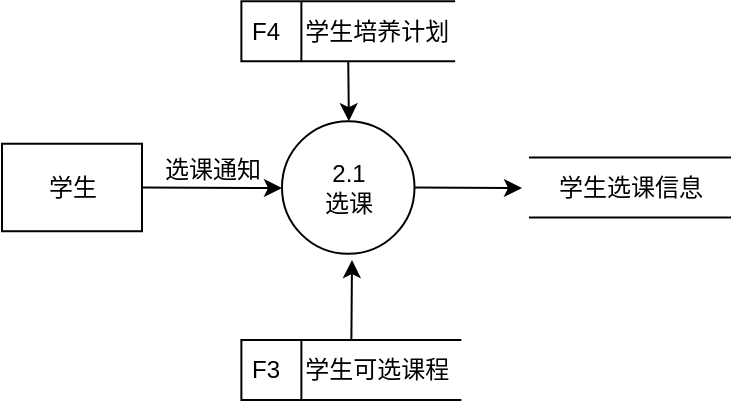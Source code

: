 <mxfile>
    <diagram id="NLJQxjYtXDen66ugCwg5" name="第 1 页">
        <mxGraphModel dx="1031" dy="572" grid="1" gridSize="10" guides="1" tooltips="1" connect="1" arrows="1" fold="1" page="1" pageScale="1" pageWidth="827" pageHeight="1169" math="0" shadow="0">
            <root>
                <mxCell id="0"/>
                <mxCell id="1" parent="0"/>
                <mxCell id="2" style="edgeStyle=none;html=1;exitX=1;exitY=0.5;exitDx=0;exitDy=0;" edge="1" parent="1" source="3">
                    <mxGeometry relative="1" as="geometry">
                        <mxPoint x="240" y="404" as="targetPoint"/>
                    </mxGeometry>
                </mxCell>
                <mxCell id="3" value="学生" style="html=1;dashed=0;whitespace=wrap;" vertex="1" parent="1">
                    <mxGeometry x="100" y="381.87" width="70" height="43.75" as="geometry"/>
                </mxCell>
                <mxCell id="4" style="edgeStyle=none;html=1;exitX=1;exitY=0.5;exitDx=0;exitDy=0;" edge="1" parent="1" source="5">
                    <mxGeometry relative="1" as="geometry">
                        <mxPoint x="360" y="404" as="targetPoint"/>
                    </mxGeometry>
                </mxCell>
                <mxCell id="5" value="2.1&lt;br&gt;选课" style="shape=ellipse;html=1;dashed=0;whitespace=wrap;aspect=fixed;perimeter=ellipsePerimeter;" vertex="1" parent="1">
                    <mxGeometry x="240" y="370.62" width="66.25" height="66.25" as="geometry"/>
                </mxCell>
                <mxCell id="6" style="edgeStyle=none;html=1;exitX=0.5;exitY=0;exitDx=0;exitDy=0;" edge="1" parent="1" source="7">
                    <mxGeometry relative="1" as="geometry">
                        <mxPoint x="275" y="440" as="targetPoint"/>
                    </mxGeometry>
                </mxCell>
                <mxCell id="7" value="F3&lt;span style=&quot;white-space: pre;&quot;&gt;&#9;&lt;/span&gt;学生可选课程" style="html=1;dashed=0;whitespace=wrap;shape=mxgraph.dfd.dataStoreID;align=left;spacingLeft=3;points=[[0,0],[0.5,0],[1,0],[0,0.5],[1,0.5],[0,1],[0.5,1],[1,1]];" vertex="1" parent="1">
                    <mxGeometry x="219.69" y="480" width="110" height="30" as="geometry"/>
                </mxCell>
                <mxCell id="8" style="edgeStyle=none;html=1;exitX=0.5;exitY=1;exitDx=0;exitDy=0;" edge="1" parent="1" source="9">
                    <mxGeometry relative="1" as="geometry">
                        <mxPoint x="273.44" y="370.62" as="targetPoint"/>
                    </mxGeometry>
                </mxCell>
                <mxCell id="9" value="F4&lt;span style=&quot;white-space: pre;&quot;&gt;&#9;&lt;/span&gt;学生培养计划" style="html=1;dashed=0;whitespace=wrap;shape=mxgraph.dfd.dataStoreID;align=left;spacingLeft=3;points=[[0,0],[0.5,0],[1,0],[0,0.5],[1,0.5],[0,1],[0.5,1],[1,1]];" vertex="1" parent="1">
                    <mxGeometry x="219.69" y="310.62" width="106.87" height="30" as="geometry"/>
                </mxCell>
                <mxCell id="10" value="选课通知" style="text;html=1;align=center;verticalAlign=middle;resizable=0;points=[];autosize=1;strokeColor=none;fillColor=none;" vertex="1" parent="1">
                    <mxGeometry x="170" y="380" width="70" height="30" as="geometry"/>
                </mxCell>
                <mxCell id="11" value="学生选课信息" style="html=1;dashed=0;whitespace=wrap;shape=partialRectangle;right=0;left=0;" vertex="1" parent="1">
                    <mxGeometry x="364" y="388.75" width="100" height="30" as="geometry"/>
                </mxCell>
            </root>
        </mxGraphModel>
    </diagram>
</mxfile>